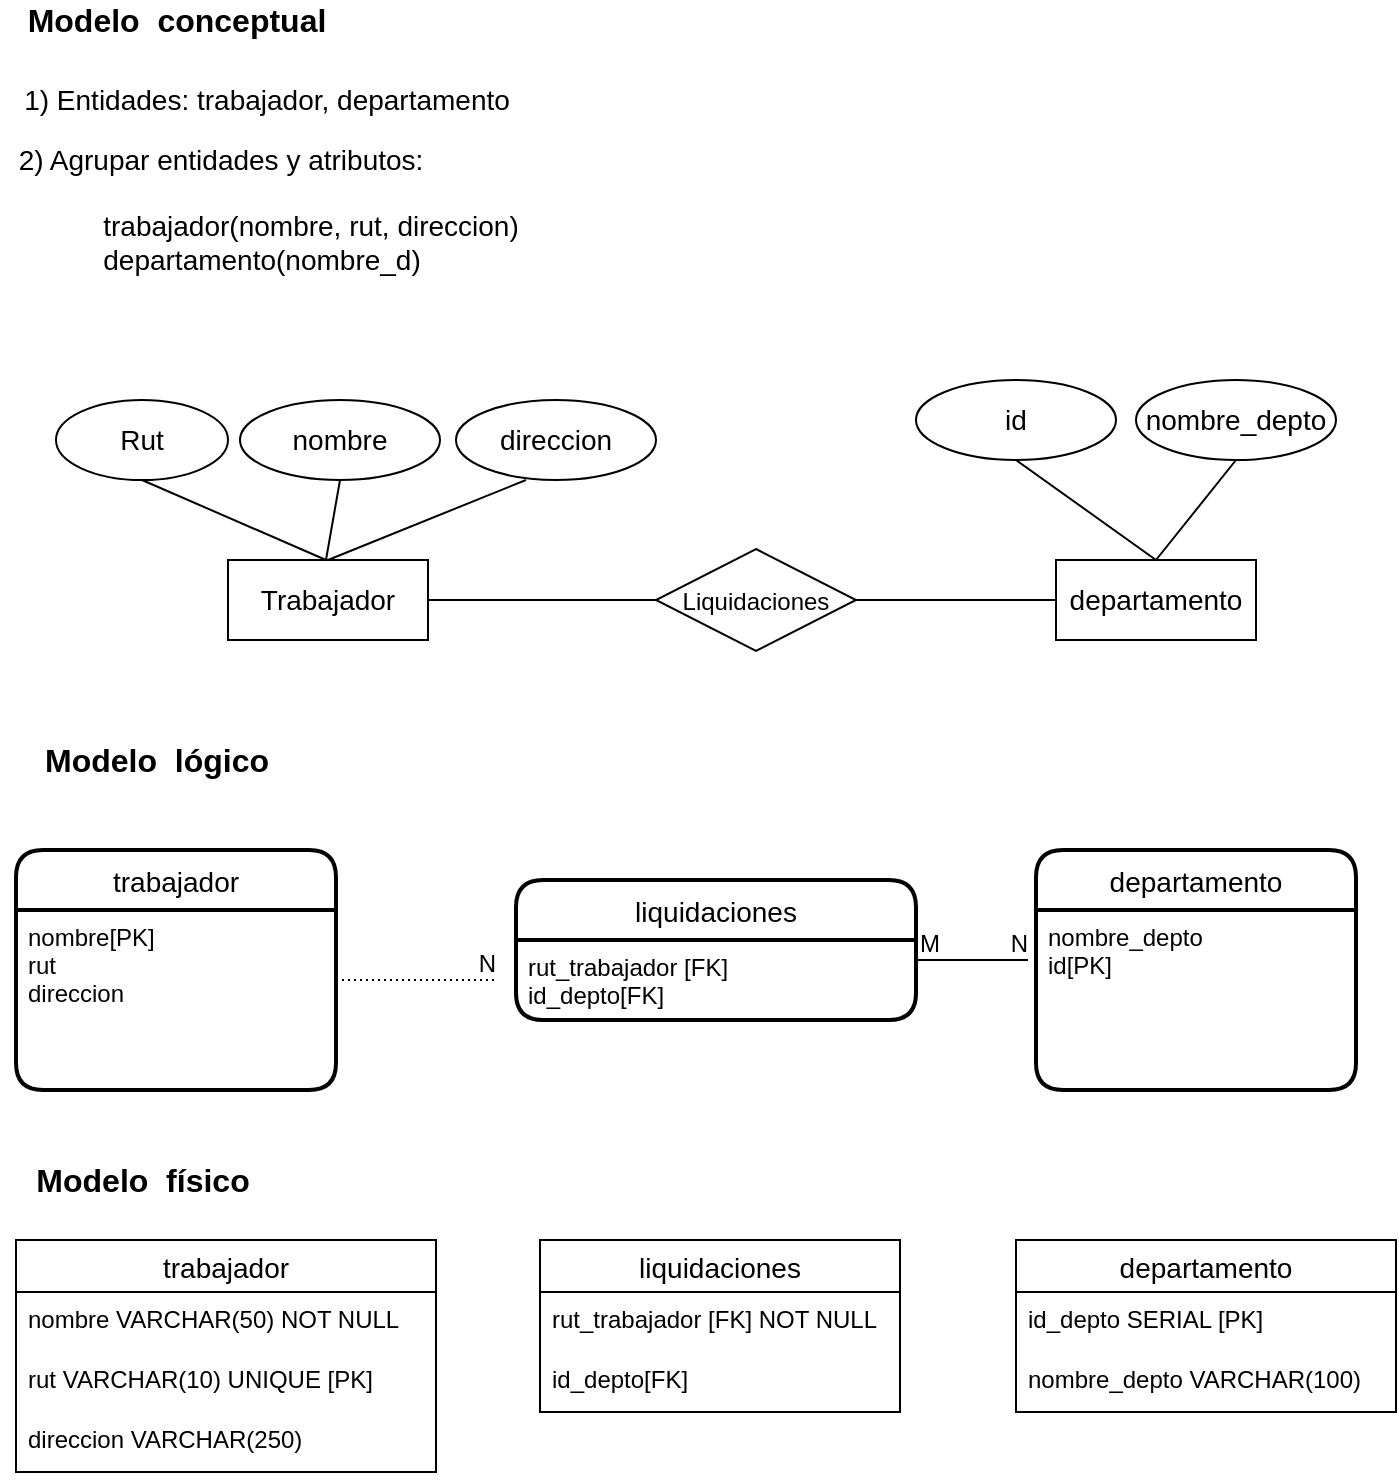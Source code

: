 <mxfile version="13.9.9" type="github">
  <diagram id="xpvj0pbj2Anr4bd4EY7O" name="Page-1">
    <mxGraphModel dx="1021" dy="498" grid="1" gridSize="10" guides="1" tooltips="1" connect="1" arrows="1" fold="1" page="1" pageScale="1" pageWidth="827" pageHeight="1169" math="0" shadow="0">
      <root>
        <mxCell id="0" />
        <mxCell id="1" parent="0" />
        <mxCell id="9r-fHAgfjosAmpNAqf8q-1" value="Modelo&amp;nbsp; conceptual" style="text;html=1;align=center;verticalAlign=middle;resizable=0;points=[];autosize=1;fontSize=16;fontStyle=1" vertex="1" parent="1">
          <mxGeometry x="40" y="40" width="160" height="20" as="geometry" />
        </mxCell>
        <mxCell id="9r-fHAgfjosAmpNAqf8q-2" value="1) Entidades: trabajador, departamento" style="text;html=1;align=center;verticalAlign=middle;resizable=0;points=[];autosize=1;fontSize=14;" vertex="1" parent="1">
          <mxGeometry x="35" y="80" width="260" height="20" as="geometry" />
        </mxCell>
        <mxCell id="9r-fHAgfjosAmpNAqf8q-3" value="&lt;div&gt;2) Agrupar entidades y atributos:&lt;/div&gt;" style="text;html=1;align=center;verticalAlign=middle;resizable=0;points=[];autosize=1;fontSize=14;" vertex="1" parent="1">
          <mxGeometry x="32" y="110" width="220" height="20" as="geometry" />
        </mxCell>
        <mxCell id="9r-fHAgfjosAmpNAqf8q-4" value="&lt;div align=&quot;left&quot;&gt;trabajador(nombre, rut, direccion)&lt;/div&gt;&lt;div align=&quot;left&quot;&gt;departamento(nombre_d)&lt;/div&gt;" style="text;html=1;align=center;verticalAlign=middle;resizable=0;points=[];autosize=1;fontSize=14;" vertex="1" parent="1">
          <mxGeometry x="72" y="141" width="230" height="40" as="geometry" />
        </mxCell>
        <mxCell id="9r-fHAgfjosAmpNAqf8q-22" value="trabajador" style="swimlane;childLayout=stackLayout;horizontal=1;startSize=30;horizontalStack=0;rounded=1;fontSize=14;fontStyle=0;strokeWidth=2;resizeParent=0;resizeLast=1;shadow=0;dashed=0;align=center;" vertex="1" parent="1">
          <mxGeometry x="40" y="465" width="160" height="120" as="geometry" />
        </mxCell>
        <mxCell id="9r-fHAgfjosAmpNAqf8q-23" value="nombre[PK]&#xa;rut&#xa;direccion" style="align=left;strokeColor=none;fillColor=none;spacingLeft=4;fontSize=12;verticalAlign=top;resizable=0;rotatable=0;part=1;" vertex="1" parent="9r-fHAgfjosAmpNAqf8q-22">
          <mxGeometry y="30" width="160" height="90" as="geometry" />
        </mxCell>
        <mxCell id="9r-fHAgfjosAmpNAqf8q-25" value="departamento" style="swimlane;childLayout=stackLayout;horizontal=1;startSize=30;horizontalStack=0;rounded=1;fontSize=14;fontStyle=0;strokeWidth=2;resizeParent=0;resizeLast=1;shadow=0;dashed=0;align=center;" vertex="1" parent="1">
          <mxGeometry x="550" y="465" width="160" height="120" as="geometry" />
        </mxCell>
        <mxCell id="9r-fHAgfjosAmpNAqf8q-26" value="nombre_depto&#xa;id[PK]&#xa;" style="align=left;strokeColor=none;fillColor=none;spacingLeft=4;fontSize=12;verticalAlign=top;resizable=0;rotatable=0;part=1;" vertex="1" parent="9r-fHAgfjosAmpNAqf8q-25">
          <mxGeometry y="30" width="160" height="90" as="geometry" />
        </mxCell>
        <mxCell id="9r-fHAgfjosAmpNAqf8q-27" value="liquidaciones" style="swimlane;childLayout=stackLayout;horizontal=1;startSize=30;horizontalStack=0;rounded=1;fontSize=14;fontStyle=0;strokeWidth=2;resizeParent=0;resizeLast=1;shadow=0;dashed=0;align=center;" vertex="1" parent="1">
          <mxGeometry x="290" y="480" width="200" height="70" as="geometry" />
        </mxCell>
        <mxCell id="9r-fHAgfjosAmpNAqf8q-28" value="rut_trabajador [FK]&#xa;id_depto[FK]" style="align=left;strokeColor=none;fillColor=none;spacingLeft=4;fontSize=12;verticalAlign=top;resizable=0;rotatable=0;part=1;" vertex="1" parent="9r-fHAgfjosAmpNAqf8q-27">
          <mxGeometry y="30" width="200" height="40" as="geometry" />
        </mxCell>
        <mxCell id="9r-fHAgfjosAmpNAqf8q-30" style="edgeStyle=orthogonalEdgeStyle;rounded=0;orthogonalLoop=1;jettySize=auto;html=1;exitX=0.5;exitY=1;exitDx=0;exitDy=0;fontSize=14;" edge="1" parent="9r-fHAgfjosAmpNAqf8q-27" source="9r-fHAgfjosAmpNAqf8q-28" target="9r-fHAgfjosAmpNAqf8q-28">
          <mxGeometry relative="1" as="geometry" />
        </mxCell>
        <mxCell id="9r-fHAgfjosAmpNAqf8q-32" value="Trabajador" style="whiteSpace=wrap;html=1;align=center;fontSize=14;" vertex="1" parent="1">
          <mxGeometry x="146" y="320" width="100" height="40" as="geometry" />
        </mxCell>
        <mxCell id="9r-fHAgfjosAmpNAqf8q-33" value="departamento" style="whiteSpace=wrap;html=1;align=center;fontSize=14;" vertex="1" parent="1">
          <mxGeometry x="560" y="320" width="100" height="40" as="geometry" />
        </mxCell>
        <mxCell id="9r-fHAgfjosAmpNAqf8q-35" value="&lt;font style=&quot;font-size: 12px&quot;&gt;Liquidaciones&lt;/font&gt;" style="shape=rhombus;perimeter=rhombusPerimeter;whiteSpace=wrap;html=1;align=center;fontSize=14;" vertex="1" parent="1">
          <mxGeometry x="360" y="314.5" width="100" height="51" as="geometry" />
        </mxCell>
        <mxCell id="9r-fHAgfjosAmpNAqf8q-36" value="Rut" style="ellipse;whiteSpace=wrap;html=1;align=center;fontSize=14;" vertex="1" parent="1">
          <mxGeometry x="60" y="240" width="86" height="40" as="geometry" />
        </mxCell>
        <mxCell id="9r-fHAgfjosAmpNAqf8q-37" value="direccion" style="ellipse;whiteSpace=wrap;html=1;align=center;fontSize=14;" vertex="1" parent="1">
          <mxGeometry x="260" y="240" width="100" height="40" as="geometry" />
        </mxCell>
        <mxCell id="9r-fHAgfjosAmpNAqf8q-38" value="nombre" style="ellipse;whiteSpace=wrap;html=1;align=center;fontSize=14;" vertex="1" parent="1">
          <mxGeometry x="152" y="240" width="100" height="40" as="geometry" />
        </mxCell>
        <mxCell id="9r-fHAgfjosAmpNAqf8q-39" value="nombre_depto" style="ellipse;whiteSpace=wrap;html=1;align=center;fontSize=14;" vertex="1" parent="1">
          <mxGeometry x="600" y="230" width="100" height="40" as="geometry" />
        </mxCell>
        <mxCell id="9r-fHAgfjosAmpNAqf8q-44" value="" style="endArrow=none;html=1;fontSize=14;exitX=0.5;exitY=0;exitDx=0;exitDy=0;" edge="1" parent="1" source="9r-fHAgfjosAmpNAqf8q-32">
          <mxGeometry width="50" height="50" relative="1" as="geometry">
            <mxPoint x="245" y="330" as="sourcePoint" />
            <mxPoint x="295" y="280" as="targetPoint" />
          </mxGeometry>
        </mxCell>
        <mxCell id="9r-fHAgfjosAmpNAqf8q-45" value="" style="endArrow=none;html=1;fontSize=14;entryX=0.5;entryY=1;entryDx=0;entryDy=0;" edge="1" parent="1" target="9r-fHAgfjosAmpNAqf8q-36">
          <mxGeometry width="50" height="50" relative="1" as="geometry">
            <mxPoint x="195" y="320" as="sourcePoint" />
            <mxPoint x="245" y="270" as="targetPoint" />
          </mxGeometry>
        </mxCell>
        <mxCell id="9r-fHAgfjosAmpNAqf8q-46" value="" style="endArrow=none;html=1;fontSize=14;entryX=0.5;entryY=1;entryDx=0;entryDy=0;" edge="1" parent="1" target="9r-fHAgfjosAmpNAqf8q-38">
          <mxGeometry width="50" height="50" relative="1" as="geometry">
            <mxPoint x="195" y="320" as="sourcePoint" />
            <mxPoint x="245" y="270" as="targetPoint" />
          </mxGeometry>
        </mxCell>
        <mxCell id="9r-fHAgfjosAmpNAqf8q-47" value="" style="endArrow=none;html=1;fontSize=14;entryX=0.5;entryY=1;entryDx=0;entryDy=0;" edge="1" parent="1" target="9r-fHAgfjosAmpNAqf8q-39">
          <mxGeometry width="50" height="50" relative="1" as="geometry">
            <mxPoint x="610" y="320" as="sourcePoint" />
            <mxPoint x="660" y="270" as="targetPoint" />
          </mxGeometry>
        </mxCell>
        <mxCell id="9r-fHAgfjosAmpNAqf8q-48" value="" style="endArrow=none;html=1;fontSize=14;exitX=1;exitY=0.5;exitDx=0;exitDy=0;entryX=0;entryY=0.5;entryDx=0;entryDy=0;" edge="1" parent="1" source="9r-fHAgfjosAmpNAqf8q-32" target="9r-fHAgfjosAmpNAqf8q-35">
          <mxGeometry width="50" height="50" relative="1" as="geometry">
            <mxPoint x="390" y="340" as="sourcePoint" />
            <mxPoint x="440" y="290" as="targetPoint" />
          </mxGeometry>
        </mxCell>
        <mxCell id="9r-fHAgfjosAmpNAqf8q-49" value="" style="endArrow=none;html=1;fontSize=14;entryX=0;entryY=0.5;entryDx=0;entryDy=0;exitX=1;exitY=0.5;exitDx=0;exitDy=0;" edge="1" parent="1" source="9r-fHAgfjosAmpNAqf8q-35" target="9r-fHAgfjosAmpNAqf8q-33">
          <mxGeometry width="50" height="50" relative="1" as="geometry">
            <mxPoint x="460" y="330" as="sourcePoint" />
            <mxPoint x="510" y="280" as="targetPoint" />
          </mxGeometry>
        </mxCell>
        <mxCell id="9r-fHAgfjosAmpNAqf8q-51" value="Modelo&amp;nbsp; lógico" style="text;html=1;align=center;verticalAlign=middle;resizable=0;points=[];autosize=1;fontSize=16;fontStyle=1" vertex="1" parent="1">
          <mxGeometry x="45" y="410" width="130" height="20" as="geometry" />
        </mxCell>
        <mxCell id="9r-fHAgfjosAmpNAqf8q-53" value="&lt;div&gt;id&lt;/div&gt;" style="ellipse;whiteSpace=wrap;html=1;align=center;fontSize=14;" vertex="1" parent="1">
          <mxGeometry x="490" y="230" width="100" height="40" as="geometry" />
        </mxCell>
        <mxCell id="9r-fHAgfjosAmpNAqf8q-54" value="" style="endArrow=none;html=1;fontSize=14;entryX=0.5;entryY=1;entryDx=0;entryDy=0;" edge="1" parent="1" target="9r-fHAgfjosAmpNAqf8q-53">
          <mxGeometry width="50" height="50" relative="1" as="geometry">
            <mxPoint x="610" y="320" as="sourcePoint" />
            <mxPoint x="660" y="270" as="targetPoint" />
          </mxGeometry>
        </mxCell>
        <mxCell id="9r-fHAgfjosAmpNAqf8q-55" value="" style="endArrow=none;html=1;rounded=0;dashed=1;dashPattern=1 2;fontSize=14;" edge="1" parent="1">
          <mxGeometry relative="1" as="geometry">
            <mxPoint x="200" y="530" as="sourcePoint" />
            <mxPoint x="280" y="530" as="targetPoint" />
          </mxGeometry>
        </mxCell>
        <mxCell id="9r-fHAgfjosAmpNAqf8q-56" value="N" style="resizable=0;html=1;align=right;verticalAlign=bottom;" connectable="0" vertex="1" parent="9r-fHAgfjosAmpNAqf8q-55">
          <mxGeometry x="1" relative="1" as="geometry" />
        </mxCell>
        <mxCell id="9r-fHAgfjosAmpNAqf8q-57" value="" style="endArrow=none;html=1;rounded=0;fontSize=14;exitX=1;exitY=0.25;exitDx=0;exitDy=0;" edge="1" parent="1" source="9r-fHAgfjosAmpNAqf8q-28">
          <mxGeometry relative="1" as="geometry">
            <mxPoint x="460" y="524.5" as="sourcePoint" />
            <mxPoint x="546" y="520" as="targetPoint" />
          </mxGeometry>
        </mxCell>
        <mxCell id="9r-fHAgfjosAmpNAqf8q-58" value="M" style="resizable=0;html=1;align=left;verticalAlign=bottom;" connectable="0" vertex="1" parent="9r-fHAgfjosAmpNAqf8q-57">
          <mxGeometry x="-1" relative="1" as="geometry" />
        </mxCell>
        <mxCell id="9r-fHAgfjosAmpNAqf8q-59" value="N" style="resizable=0;html=1;align=right;verticalAlign=bottom;" connectable="0" vertex="1" parent="9r-fHAgfjosAmpNAqf8q-57">
          <mxGeometry x="1" relative="1" as="geometry" />
        </mxCell>
        <mxCell id="9r-fHAgfjosAmpNAqf8q-60" value="Modelo&amp;nbsp; físico" style="text;html=1;align=center;verticalAlign=middle;resizable=0;points=[];autosize=1;fontSize=16;fontStyle=1" vertex="1" parent="1">
          <mxGeometry x="43" y="620" width="120" height="20" as="geometry" />
        </mxCell>
        <mxCell id="9r-fHAgfjosAmpNAqf8q-61" value="trabajador" style="swimlane;fontStyle=0;childLayout=stackLayout;horizontal=1;startSize=26;horizontalStack=0;resizeParent=1;resizeParentMax=0;resizeLast=0;collapsible=1;marginBottom=0;align=center;fontSize=14;" vertex="1" parent="1">
          <mxGeometry x="40" y="660" width="210" height="116" as="geometry" />
        </mxCell>
        <mxCell id="9r-fHAgfjosAmpNAqf8q-62" value="nombre VARCHAR(50) NOT NULL" style="text;strokeColor=none;fillColor=none;spacingLeft=4;spacingRight=4;overflow=hidden;rotatable=0;points=[[0,0.5],[1,0.5]];portConstraint=eastwest;fontSize=12;" vertex="1" parent="9r-fHAgfjosAmpNAqf8q-61">
          <mxGeometry y="26" width="210" height="30" as="geometry" />
        </mxCell>
        <mxCell id="9r-fHAgfjosAmpNAqf8q-63" value="rut VARCHAR(10) UNIQUE [PK]" style="text;strokeColor=none;fillColor=none;spacingLeft=4;spacingRight=4;overflow=hidden;rotatable=0;points=[[0,0.5],[1,0.5]];portConstraint=eastwest;fontSize=12;" vertex="1" parent="9r-fHAgfjosAmpNAqf8q-61">
          <mxGeometry y="56" width="210" height="30" as="geometry" />
        </mxCell>
        <mxCell id="9r-fHAgfjosAmpNAqf8q-65" value="direccion VARCHAR(250)" style="text;strokeColor=none;fillColor=none;spacingLeft=4;spacingRight=4;overflow=hidden;rotatable=0;points=[[0,0.5],[1,0.5]];portConstraint=eastwest;fontSize=12;" vertex="1" parent="9r-fHAgfjosAmpNAqf8q-61">
          <mxGeometry y="86" width="210" height="30" as="geometry" />
        </mxCell>
        <mxCell id="9r-fHAgfjosAmpNAqf8q-66" value="liquidaciones" style="swimlane;fontStyle=0;childLayout=stackLayout;horizontal=1;startSize=26;horizontalStack=0;resizeParent=1;resizeParentMax=0;resizeLast=0;collapsible=1;marginBottom=0;align=center;fontSize=14;" vertex="1" parent="1">
          <mxGeometry x="302" y="660" width="180" height="86" as="geometry" />
        </mxCell>
        <mxCell id="9r-fHAgfjosAmpNAqf8q-67" value="rut_trabajador [FK] NOT NULL" style="text;strokeColor=none;fillColor=none;spacingLeft=4;spacingRight=4;overflow=hidden;rotatable=0;points=[[0,0.5],[1,0.5]];portConstraint=eastwest;fontSize=12;" vertex="1" parent="9r-fHAgfjosAmpNAqf8q-66">
          <mxGeometry y="26" width="180" height="30" as="geometry" />
        </mxCell>
        <mxCell id="9r-fHAgfjosAmpNAqf8q-68" value="id_depto[FK]" style="text;strokeColor=none;fillColor=none;spacingLeft=4;spacingRight=4;overflow=hidden;rotatable=0;points=[[0,0.5],[1,0.5]];portConstraint=eastwest;fontSize=12;" vertex="1" parent="9r-fHAgfjosAmpNAqf8q-66">
          <mxGeometry y="56" width="180" height="30" as="geometry" />
        </mxCell>
        <mxCell id="9r-fHAgfjosAmpNAqf8q-70" value="departamento" style="swimlane;fontStyle=0;childLayout=stackLayout;horizontal=1;startSize=26;horizontalStack=0;resizeParent=1;resizeParentMax=0;resizeLast=0;collapsible=1;marginBottom=0;align=center;fontSize=14;" vertex="1" parent="1">
          <mxGeometry x="540" y="660" width="190" height="86" as="geometry" />
        </mxCell>
        <mxCell id="9r-fHAgfjosAmpNAqf8q-72" value="id_depto SERIAL [PK]" style="text;strokeColor=none;fillColor=none;spacingLeft=4;spacingRight=4;overflow=hidden;rotatable=0;points=[[0,0.5],[1,0.5]];portConstraint=eastwest;fontSize=12;" vertex="1" parent="9r-fHAgfjosAmpNAqf8q-70">
          <mxGeometry y="26" width="190" height="30" as="geometry" />
        </mxCell>
        <mxCell id="9r-fHAgfjosAmpNAqf8q-71" value="nombre_depto VARCHAR(100) " style="text;strokeColor=none;fillColor=none;spacingLeft=4;spacingRight=4;overflow=hidden;rotatable=0;points=[[0,0.5],[1,0.5]];portConstraint=eastwest;fontSize=12;" vertex="1" parent="9r-fHAgfjosAmpNAqf8q-70">
          <mxGeometry y="56" width="190" height="30" as="geometry" />
        </mxCell>
      </root>
    </mxGraphModel>
  </diagram>
</mxfile>
